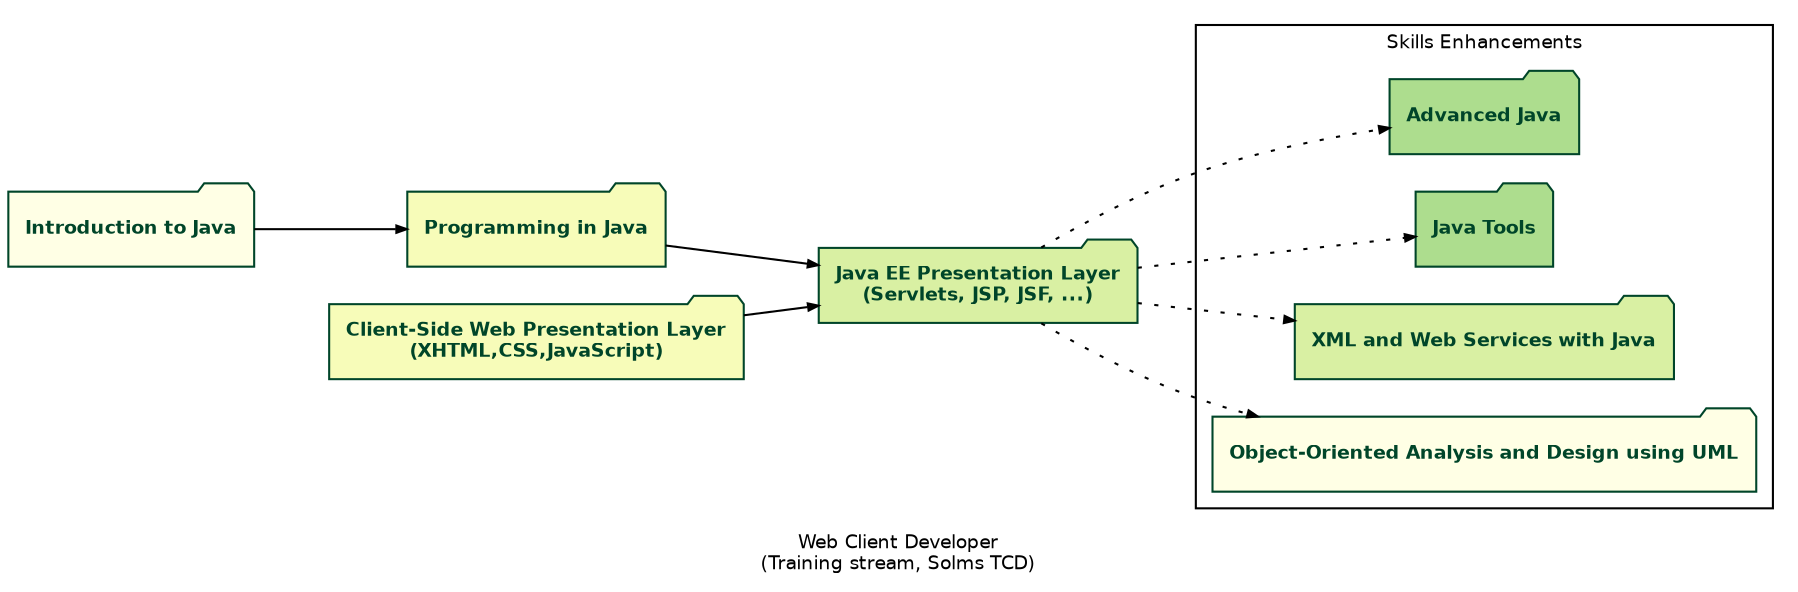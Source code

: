 digraph serviceContract
{
	label="Web Client Developer\n(Training stream, Solms TCD)";
	rankdir=LR;
	splines=true;
	fontname = "Bitstream Vera Sans"
    fontsize = 9
	node [fontname = "Bitstream Vera Sans Bold", fontsize = 9, colorscheme=ylgn9, fontcolor=9,shape=folder,style=filled,color=9]
    edge [fontname = "Bitstream Vera Sans",fontsize = 8, colorscheme=greys9, labelfloat=true, arrowsize=0.5]
    

	/* Courses */	
	itj[label="Introduction to Java",fillcolor=1];
	
	{
		rank=same;
		pij[label="Programming in Java",fillcolor=2];
		cspl[label="Client-Side Web Presentation Layer\n(XHTML,CSS,JavaScript)",fillcolor=2];
	}
	
	jepl[label="Java EE Presentation Layer\n(Servlets, JSP, JSF, ...)",fillcolor=3];
	
	subgraph clusterEnhancements
	{
		label="Skills Enhancements"
		aj[label="Advanced Java",fillcolor=4];
		jt[label="Java Tools",fillcolor=4];
		xwsj[label="XML and Web Services with Java",fillcolor=3];
		ooad[label="Object-Oriented Analysis and Design using UML",fillcolor=1];
	}

    
    /* Dependencies */
    itj -> pij -> jepl;
    cspl -> jepl;
    
    /* Skills Enhancements */
    {
    	edge[style=dotted]
	    jepl -> aj;    
	    jepl -> jt;
	    jepl -> xwsj;
	    jepl -> ooad;
    }
}